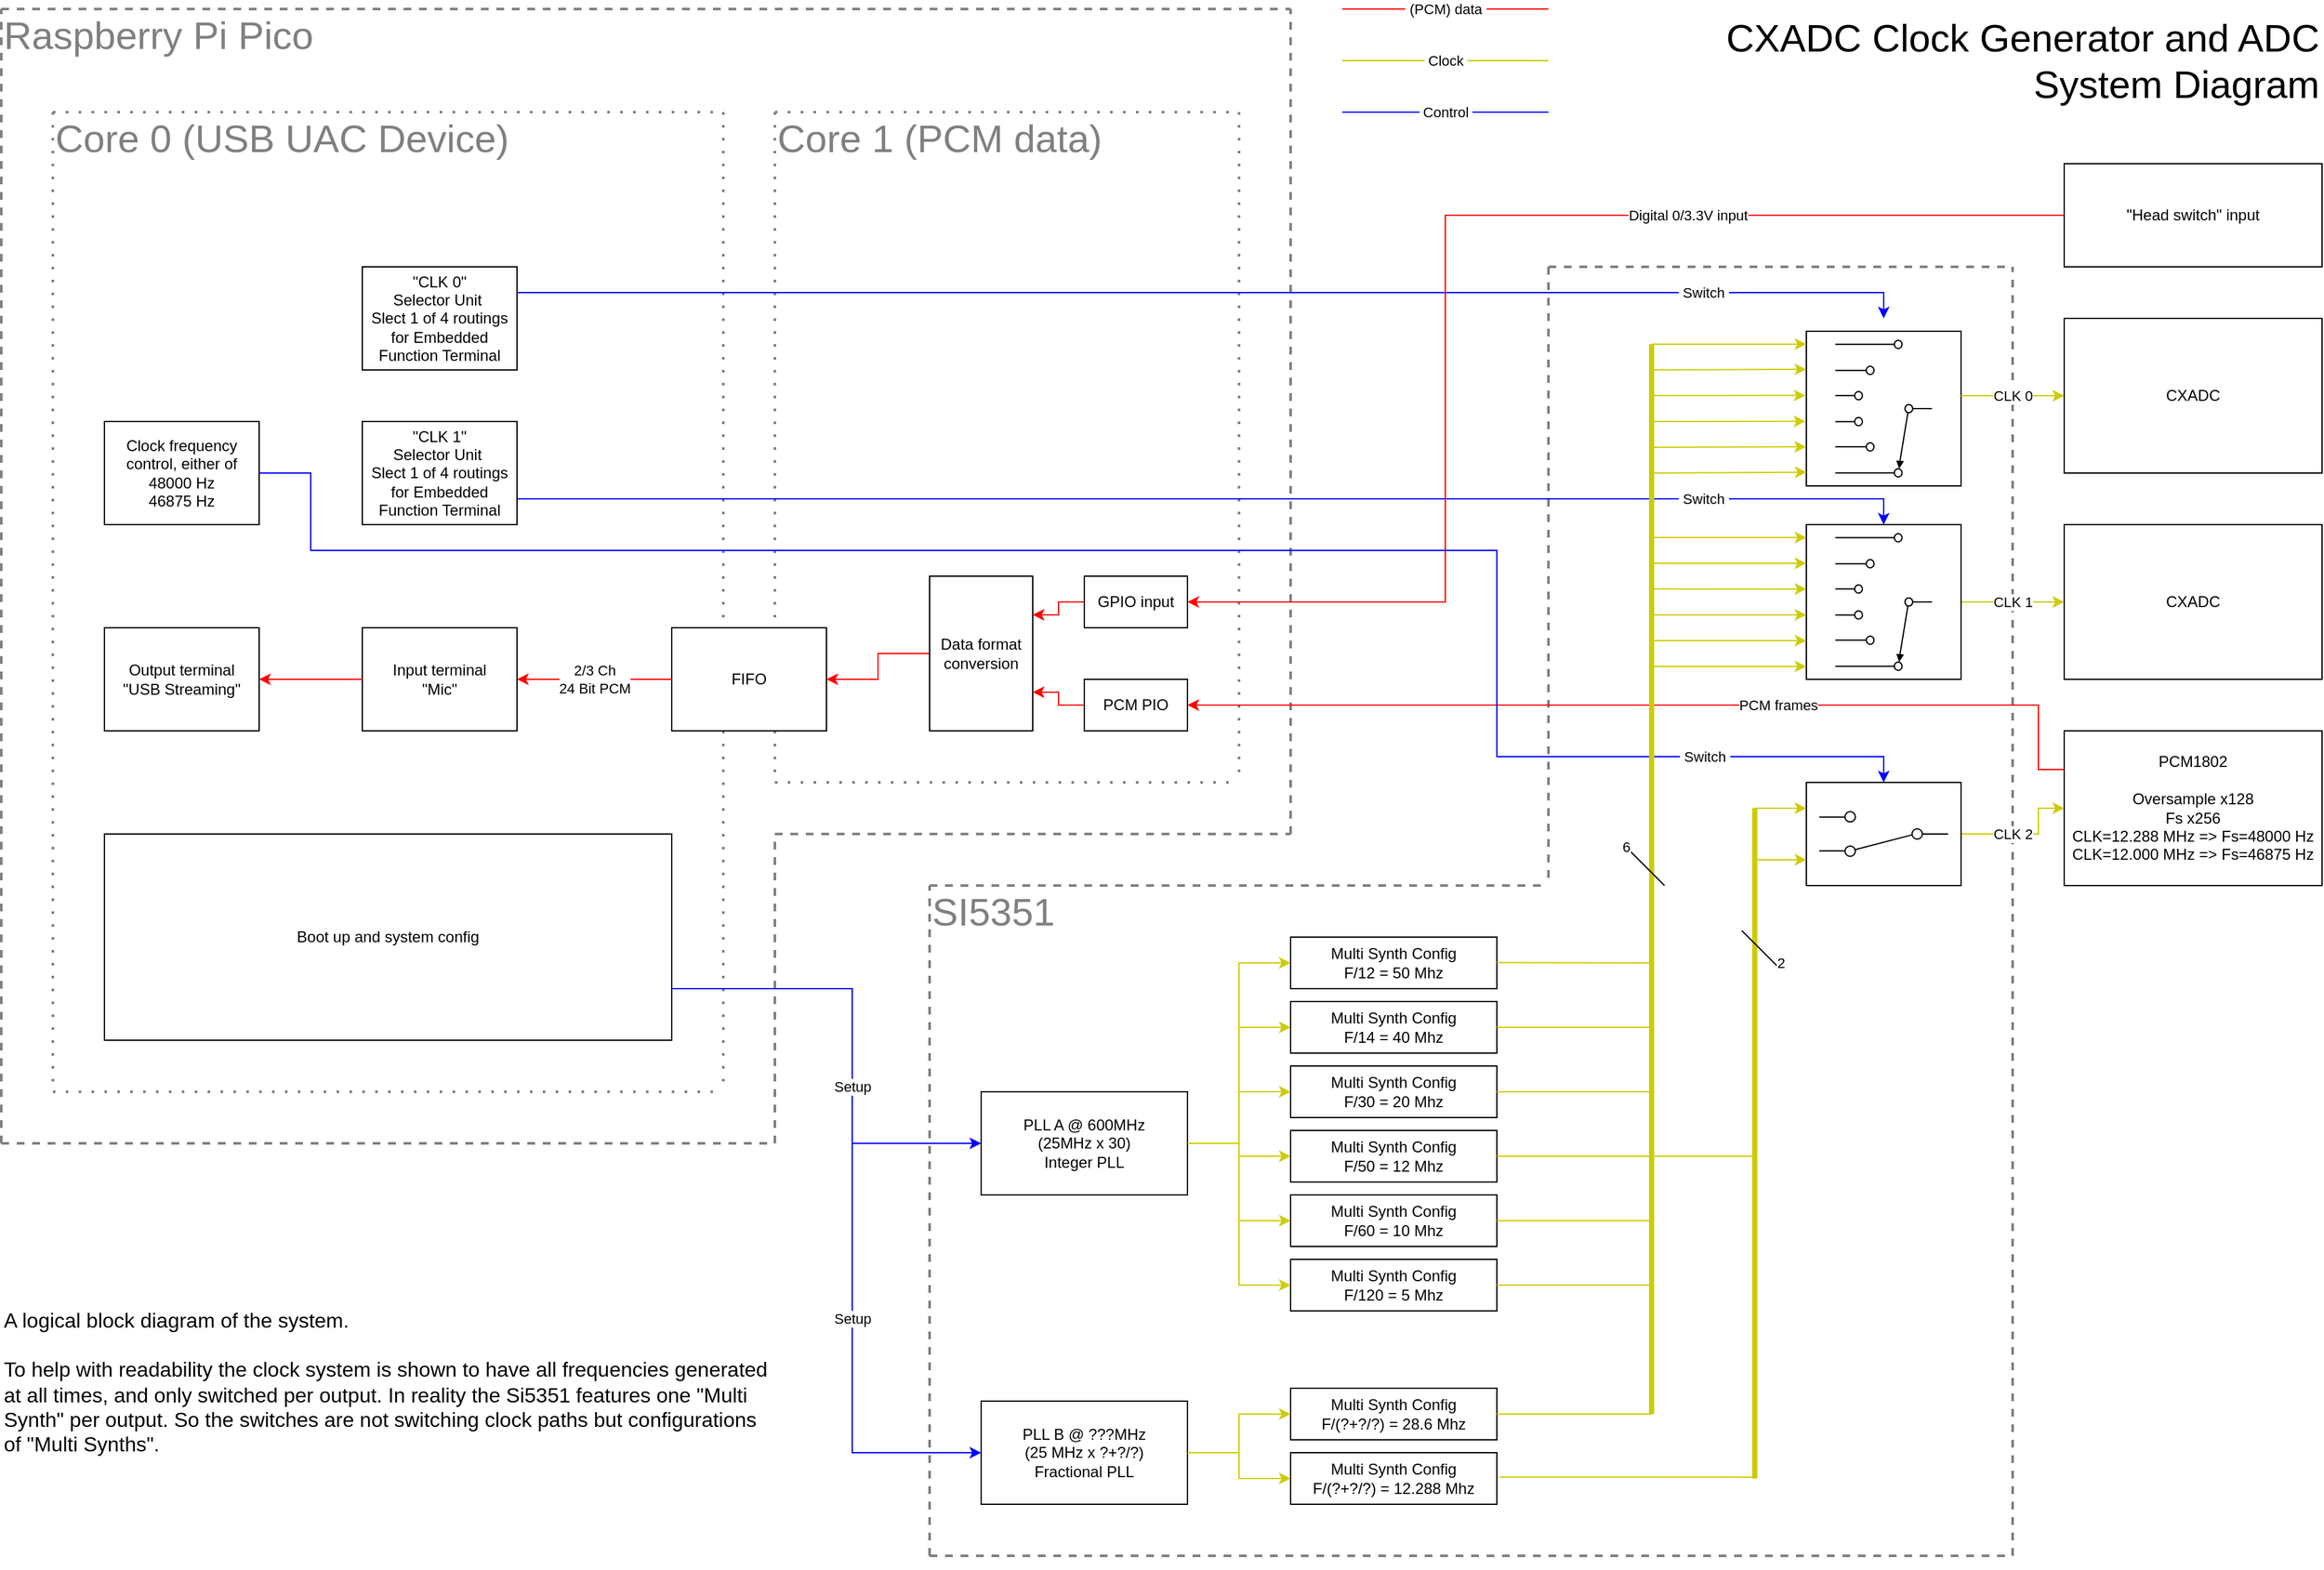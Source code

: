 <mxfile version="22.0.0" type="device">
  <diagram name="Page-1" id="PsPAOL-fq-wVlR3cDogz">
    <mxGraphModel dx="1062" dy="624" grid="1" gridSize="10" guides="1" tooltips="1" connect="1" arrows="1" fold="1" page="1" pageScale="1" pageWidth="3300" pageHeight="2339" math="0" shadow="0">
      <root>
        <mxCell id="0" />
        <mxCell id="CuMPGXZ8cw1NtoiA5CcD-7" value="main components" style="" parent="0" />
        <mxCell id="CuMPGXZ8cw1NtoiA5CcD-53" value="" style="endArrow=none;dashed=1;html=1;strokeWidth=2;rounded=0;strokeColor=#808080;" parent="CuMPGXZ8cw1NtoiA5CcD-7" edge="1">
          <mxGeometry width="50" height="50" relative="1" as="geometry">
            <mxPoint x="1200" y="1120" as="sourcePoint" />
            <mxPoint x="1680" y="1120" as="targetPoint" />
          </mxGeometry>
        </mxCell>
        <mxCell id="CuMPGXZ8cw1NtoiA5CcD-54" value="" style="endArrow=none;dashed=1;html=1;strokeWidth=2;rounded=0;strokeColor=#808080;" parent="CuMPGXZ8cw1NtoiA5CcD-7" edge="1">
          <mxGeometry width="50" height="50" relative="1" as="geometry">
            <mxPoint x="1680" y="640" as="sourcePoint" />
            <mxPoint x="1680" y="1120" as="targetPoint" />
          </mxGeometry>
        </mxCell>
        <mxCell id="CuMPGXZ8cw1NtoiA5CcD-55" value="" style="endArrow=none;dashed=1;html=1;strokeWidth=2;rounded=0;strokeColor=#808080;" parent="CuMPGXZ8cw1NtoiA5CcD-7" edge="1">
          <mxGeometry width="50" height="50" relative="1" as="geometry">
            <mxPoint x="1680" y="640" as="sourcePoint" />
            <mxPoint x="2040" y="640" as="targetPoint" />
          </mxGeometry>
        </mxCell>
        <mxCell id="CuMPGXZ8cw1NtoiA5CcD-56" value="" style="endArrow=none;dashed=1;html=1;strokeWidth=2;rounded=0;strokeColor=#808080;" parent="CuMPGXZ8cw1NtoiA5CcD-7" edge="1">
          <mxGeometry width="50" height="50" relative="1" as="geometry">
            <mxPoint x="2040" y="1640" as="sourcePoint" />
            <mxPoint x="2040" y="640" as="targetPoint" />
          </mxGeometry>
        </mxCell>
        <mxCell id="CuMPGXZ8cw1NtoiA5CcD-57" value="" style="endArrow=none;dashed=1;html=1;strokeWidth=2;rounded=0;strokeColor=#808080;" parent="CuMPGXZ8cw1NtoiA5CcD-7" edge="1">
          <mxGeometry width="50" height="50" relative="1" as="geometry">
            <mxPoint x="1200" y="1640" as="sourcePoint" />
            <mxPoint x="2040" y="1640" as="targetPoint" />
          </mxGeometry>
        </mxCell>
        <mxCell id="CuMPGXZ8cw1NtoiA5CcD-58" value="" style="endArrow=none;dashed=1;html=1;strokeWidth=2;rounded=0;strokeColor=#808080;" parent="CuMPGXZ8cw1NtoiA5CcD-7" edge="1">
          <mxGeometry width="50" height="50" relative="1" as="geometry">
            <mxPoint x="1200" y="1640" as="sourcePoint" />
            <mxPoint x="1200" y="1120" as="targetPoint" />
          </mxGeometry>
        </mxCell>
        <mxCell id="CuMPGXZ8cw1NtoiA5CcD-60" value="SI5351" style="text;html=1;strokeColor=none;fillColor=none;align=left;verticalAlign=middle;whiteSpace=wrap;rounded=0;fontSize=30;fontColor=#808080;" parent="CuMPGXZ8cw1NtoiA5CcD-7" vertex="1">
          <mxGeometry x="1200" y="1120" width="160" height="40" as="geometry" />
        </mxCell>
        <mxCell id="CuMPGXZ8cw1NtoiA5CcD-72" value="" style="endArrow=none;dashed=1;html=1;strokeWidth=2;rounded=0;strokeColor=#808080;dashPattern=1 4;" parent="CuMPGXZ8cw1NtoiA5CcD-7" edge="1">
          <mxGeometry width="50" height="50" relative="1" as="geometry">
            <mxPoint x="1440" y="520" as="sourcePoint" />
            <mxPoint x="1440" y="1040" as="targetPoint" />
          </mxGeometry>
        </mxCell>
        <mxCell id="CuMPGXZ8cw1NtoiA5CcD-73" value="" style="endArrow=none;dashed=1;html=1;strokeWidth=2;rounded=0;strokeColor=#808080;dashPattern=1 4;" parent="CuMPGXZ8cw1NtoiA5CcD-7" edge="1">
          <mxGeometry width="50" height="50" relative="1" as="geometry">
            <mxPoint x="1080" y="1040" as="sourcePoint" />
            <mxPoint x="1440" y="1040" as="targetPoint" />
          </mxGeometry>
        </mxCell>
        <mxCell id="CuMPGXZ8cw1NtoiA5CcD-74" value="" style="endArrow=none;dashed=1;html=1;strokeWidth=2;rounded=0;strokeColor=#808080;dashPattern=1 4;" parent="CuMPGXZ8cw1NtoiA5CcD-7" edge="1">
          <mxGeometry width="50" height="50" relative="1" as="geometry">
            <mxPoint x="1080" y="520" as="sourcePoint" />
            <mxPoint x="1080" y="1040" as="targetPoint" />
          </mxGeometry>
        </mxCell>
        <mxCell id="CuMPGXZ8cw1NtoiA5CcD-75" value="" style="endArrow=none;dashed=1;html=1;strokeWidth=2;rounded=0;strokeColor=#808080;dashPattern=1 4;" parent="CuMPGXZ8cw1NtoiA5CcD-7" edge="1">
          <mxGeometry width="50" height="50" relative="1" as="geometry">
            <mxPoint x="1080" y="520" as="sourcePoint" />
            <mxPoint x="1440" y="520" as="targetPoint" />
          </mxGeometry>
        </mxCell>
        <mxCell id="CuMPGXZ8cw1NtoiA5CcD-76" value="Core 1 (PCM data)" style="text;html=1;strokeColor=none;fillColor=none;align=left;verticalAlign=middle;whiteSpace=wrap;rounded=0;fontSize=30;fontColor=#808080;" parent="CuMPGXZ8cw1NtoiA5CcD-7" vertex="1">
          <mxGeometry x="1080" y="520" width="320" height="40" as="geometry" />
        </mxCell>
        <mxCell id="CuMPGXZ8cw1NtoiA5CcD-77" value="" style="endArrow=none;dashed=1;html=1;strokeWidth=2;rounded=0;strokeColor=#808080;dashPattern=1 4;" parent="CuMPGXZ8cw1NtoiA5CcD-7" edge="1">
          <mxGeometry width="50" height="50" relative="1" as="geometry">
            <mxPoint x="1040" y="520" as="sourcePoint" />
            <mxPoint x="1040" y="1280" as="targetPoint" />
          </mxGeometry>
        </mxCell>
        <mxCell id="CuMPGXZ8cw1NtoiA5CcD-78" value="" style="endArrow=none;dashed=1;html=1;strokeWidth=2;rounded=0;strokeColor=#808080;dashPattern=1 4;" parent="CuMPGXZ8cw1NtoiA5CcD-7" edge="1">
          <mxGeometry width="50" height="50" relative="1" as="geometry">
            <mxPoint x="520" y="520" as="sourcePoint" />
            <mxPoint x="520" y="1280" as="targetPoint" />
          </mxGeometry>
        </mxCell>
        <mxCell id="CuMPGXZ8cw1NtoiA5CcD-79" value="" style="endArrow=none;dashed=1;html=1;strokeWidth=2;rounded=0;strokeColor=#808080;dashPattern=1 4;" parent="CuMPGXZ8cw1NtoiA5CcD-7" edge="1">
          <mxGeometry width="50" height="50" relative="1" as="geometry">
            <mxPoint x="520" y="1280" as="sourcePoint" />
            <mxPoint x="1040" y="1280" as="targetPoint" />
          </mxGeometry>
        </mxCell>
        <mxCell id="CuMPGXZ8cw1NtoiA5CcD-80" value="" style="endArrow=none;dashed=1;html=1;strokeWidth=2;rounded=0;strokeColor=#808080;dashPattern=1 4;" parent="CuMPGXZ8cw1NtoiA5CcD-7" edge="1">
          <mxGeometry width="50" height="50" relative="1" as="geometry">
            <mxPoint x="520" y="520" as="sourcePoint" />
            <mxPoint x="1040" y="520" as="targetPoint" />
          </mxGeometry>
        </mxCell>
        <mxCell id="CuMPGXZ8cw1NtoiA5CcD-81" value="Core 0 (USB UAC Device)" style="text;html=1;strokeColor=none;fillColor=none;align=left;verticalAlign=middle;whiteSpace=wrap;rounded=0;fontSize=30;fontColor=#808080;" parent="CuMPGXZ8cw1NtoiA5CcD-7" vertex="1">
          <mxGeometry x="520" y="520" width="440" height="40" as="geometry" />
        </mxCell>
        <mxCell id="CuMPGXZ8cw1NtoiA5CcD-82" value="" style="endArrow=none;dashed=1;html=1;strokeWidth=2;rounded=0;strokeColor=#808080;" parent="CuMPGXZ8cw1NtoiA5CcD-7" edge="1">
          <mxGeometry width="50" height="50" relative="1" as="geometry">
            <mxPoint x="1080" y="1080" as="sourcePoint" />
            <mxPoint x="1480" y="1080" as="targetPoint" />
          </mxGeometry>
        </mxCell>
        <mxCell id="CuMPGXZ8cw1NtoiA5CcD-83" value="" style="endArrow=none;dashed=1;html=1;strokeWidth=2;rounded=0;strokeColor=#808080;" parent="CuMPGXZ8cw1NtoiA5CcD-7" edge="1">
          <mxGeometry width="50" height="50" relative="1" as="geometry">
            <mxPoint x="480" y="1320" as="sourcePoint" />
            <mxPoint x="480" y="440" as="targetPoint" />
          </mxGeometry>
        </mxCell>
        <mxCell id="CuMPGXZ8cw1NtoiA5CcD-84" value="" style="endArrow=none;dashed=1;html=1;strokeWidth=2;rounded=0;strokeColor=#808080;" parent="CuMPGXZ8cw1NtoiA5CcD-7" edge="1">
          <mxGeometry width="50" height="50" relative="1" as="geometry">
            <mxPoint x="480" y="440" as="sourcePoint" />
            <mxPoint x="1480" y="440" as="targetPoint" />
          </mxGeometry>
        </mxCell>
        <mxCell id="CuMPGXZ8cw1NtoiA5CcD-85" value="" style="endArrow=none;dashed=1;html=1;strokeWidth=2;rounded=0;strokeColor=#808080;" parent="CuMPGXZ8cw1NtoiA5CcD-7" edge="1">
          <mxGeometry width="50" height="50" relative="1" as="geometry">
            <mxPoint x="1480" y="1080" as="sourcePoint" />
            <mxPoint x="1480" y="440" as="targetPoint" />
          </mxGeometry>
        </mxCell>
        <mxCell id="CuMPGXZ8cw1NtoiA5CcD-86" value="Raspberry Pi Pico" style="text;html=1;strokeColor=none;fillColor=none;align=left;verticalAlign=middle;whiteSpace=wrap;rounded=0;fontSize=30;fontColor=#808080;" parent="CuMPGXZ8cw1NtoiA5CcD-7" vertex="1">
          <mxGeometry x="480" y="440" width="440" height="40" as="geometry" />
        </mxCell>
        <mxCell id="CuMPGXZ8cw1NtoiA5CcD-96" value="" style="endArrow=none;dashed=1;html=1;strokeWidth=2;rounded=0;strokeColor=#808080;" parent="CuMPGXZ8cw1NtoiA5CcD-7" edge="1">
          <mxGeometry width="50" height="50" relative="1" as="geometry">
            <mxPoint x="480" y="1320" as="sourcePoint" />
            <mxPoint x="1080" y="1320" as="targetPoint" />
          </mxGeometry>
        </mxCell>
        <mxCell id="CuMPGXZ8cw1NtoiA5CcD-97" value="" style="endArrow=none;dashed=1;html=1;strokeWidth=2;rounded=0;strokeColor=#808080;" parent="CuMPGXZ8cw1NtoiA5CcD-7" edge="1">
          <mxGeometry width="50" height="50" relative="1" as="geometry">
            <mxPoint x="1080" y="1320" as="sourcePoint" />
            <mxPoint x="1080" y="1080" as="targetPoint" />
          </mxGeometry>
        </mxCell>
        <mxCell id="1" value="sub components" style="locked=1;" parent="0" />
        <mxCell id="BSrASny-qyKgg-X1zd6--8" value="" style="rounded=0;whiteSpace=wrap;html=1;points=[[0,0,0,0,0],[0,1,0,0,0],[0.25,0,0,0,0],[0.25,1,0,0,0],[0.5,0,0,0,0],[0.5,1,0,0,0],[0.75,0,0,0,0],[0.75,1,0,0,0],[1,0,0,0,0],[1,0.25,0,0,0],[1,0.5,0,0,0],[1,0.75,0,0,0],[1,1,0,0,0]];" vertex="1" parent="1">
          <mxGeometry x="1880" y="690" width="120" height="120" as="geometry" />
        </mxCell>
        <mxCell id="CuMPGXZ8cw1NtoiA5CcD-1" value="PCM1802&lt;br&gt;&lt;br&gt;Oversample x128&lt;br&gt;Fs x256&lt;br&gt;CLK=12.288 MHz =&amp;gt; Fs=48000 Hz&lt;br&gt;CLK=12.000 MHz =&amp;gt; Fs=46875 Hz&lt;span style=&quot;font-family:monospace&quot;&gt;&lt;/span&gt;" style="rounded=0;whiteSpace=wrap;html=1;" parent="1" vertex="1">
          <mxGeometry x="2080" y="1000" width="200" height="120" as="geometry" />
        </mxCell>
        <mxCell id="CuMPGXZ8cw1NtoiA5CcD-3" value="CXADC" style="rounded=0;whiteSpace=wrap;html=1;" parent="1" vertex="1">
          <mxGeometry x="2080" y="840" width="200" height="120" as="geometry" />
        </mxCell>
        <mxCell id="CuMPGXZ8cw1NtoiA5CcD-4" value="CXADC" style="rounded=0;whiteSpace=wrap;html=1;" parent="1" vertex="1">
          <mxGeometry x="2080" y="680" width="200" height="120" as="geometry" />
        </mxCell>
        <mxCell id="CuMPGXZ8cw1NtoiA5CcD-5" value="PLL A @ 600MHz&lt;br&gt;(25MHz x 30)&lt;br&gt;Integer PLL" style="rounded=0;whiteSpace=wrap;html=1;" parent="1" vertex="1">
          <mxGeometry x="1240" y="1280" width="160" height="80" as="geometry" />
        </mxCell>
        <mxCell id="CuMPGXZ8cw1NtoiA5CcD-6" value="PLL B @ ???MHz&lt;br&gt;(25 MHz x ?+?/?)&lt;br&gt;Fractional PLL" style="rounded=0;whiteSpace=wrap;html=1;" parent="1" vertex="1">
          <mxGeometry x="1240" y="1520" width="160" height="80" as="geometry" />
        </mxCell>
        <mxCell id="CuMPGXZ8cw1NtoiA5CcD-8" value="Multi Synth Config&lt;br&gt;F/12 = 50 Mhz" style="rounded=0;whiteSpace=wrap;html=1;" parent="1" vertex="1">
          <mxGeometry x="1480" y="1160" width="160" height="40" as="geometry" />
        </mxCell>
        <mxCell id="CuMPGXZ8cw1NtoiA5CcD-9" value="Multi Synth Config&lt;br&gt;F/14 = 40 Mhz" style="rounded=0;whiteSpace=wrap;html=1;" parent="1" vertex="1">
          <mxGeometry x="1480" y="1210" width="160" height="40" as="geometry" />
        </mxCell>
        <mxCell id="CuMPGXZ8cw1NtoiA5CcD-10" value="Multi Synth Config&lt;br&gt;F/30 = 20 Mhz" style="rounded=0;whiteSpace=wrap;html=1;" parent="1" vertex="1">
          <mxGeometry x="1480" y="1260" width="160" height="40" as="geometry" />
        </mxCell>
        <mxCell id="CuMPGXZ8cw1NtoiA5CcD-11" value="Multi Synth Config&lt;br&gt;F/(?+?/?) = 28.6 Mhz" style="rounded=0;whiteSpace=wrap;html=1;" parent="1" vertex="1">
          <mxGeometry x="1480" y="1510" width="160" height="40" as="geometry" />
        </mxCell>
        <mxCell id="CuMPGXZ8cw1NtoiA5CcD-12" value="Multi Synth Config&lt;br&gt;F/(?+?/?) = 12.288 Mhz" style="rounded=0;whiteSpace=wrap;html=1;" parent="1" vertex="1">
          <mxGeometry x="1480" y="1560" width="160" height="40" as="geometry" />
        </mxCell>
        <mxCell id="CuMPGXZ8cw1NtoiA5CcD-13" value="Multi Synth Config&lt;br&gt;F/50 = 12 Mhz" style="rounded=0;whiteSpace=wrap;html=1;" parent="1" vertex="1">
          <mxGeometry x="1480" y="1310" width="160" height="40" as="geometry" />
        </mxCell>
        <mxCell id="CuMPGXZ8cw1NtoiA5CcD-14" value="" style="endArrow=classic;html=1;rounded=0;entryX=0;entryY=0.5;entryDx=0;entryDy=0;strokeColor=#CCCC00;exitX=1;exitY=0.5;exitDx=0;exitDy=0;" parent="1" source="CuMPGXZ8cw1NtoiA5CcD-6" target="CuMPGXZ8cw1NtoiA5CcD-12" edge="1">
          <mxGeometry width="50" height="50" relative="1" as="geometry">
            <mxPoint x="1430" y="1710" as="sourcePoint" />
            <mxPoint x="1470" y="1710" as="targetPoint" />
            <Array as="points">
              <mxPoint x="1440" y="1560" />
              <mxPoint x="1440" y="1580" />
            </Array>
          </mxGeometry>
        </mxCell>
        <mxCell id="CuMPGXZ8cw1NtoiA5CcD-15" value="" style="endArrow=classic;html=1;rounded=0;strokeColor=#CCCC00;exitX=1;exitY=0.5;exitDx=0;exitDy=0;entryX=0;entryY=0.5;entryDx=0;entryDy=0;" parent="1" source="CuMPGXZ8cw1NtoiA5CcD-6" target="CuMPGXZ8cw1NtoiA5CcD-11" edge="1">
          <mxGeometry width="50" height="50" relative="1" as="geometry">
            <mxPoint x="1440" y="1690" as="sourcePoint" />
            <mxPoint x="1460" y="1700" as="targetPoint" />
            <Array as="points">
              <mxPoint x="1440" y="1560" />
              <mxPoint x="1440" y="1530" />
            </Array>
          </mxGeometry>
        </mxCell>
        <mxCell id="CuMPGXZ8cw1NtoiA5CcD-16" value="" style="endArrow=classic;html=1;rounded=0;exitX=1;exitY=0.5;exitDx=0;exitDy=0;entryX=0;entryY=0.5;entryDx=0;entryDy=0;strokeColor=#CCCC00;" parent="1" source="CuMPGXZ8cw1NtoiA5CcD-5" target="CuMPGXZ8cw1NtoiA5CcD-13" edge="1">
          <mxGeometry width="50" height="50" relative="1" as="geometry">
            <mxPoint x="1410" y="1528" as="sourcePoint" />
            <mxPoint x="1487" y="1508" as="targetPoint" />
            <Array as="points">
              <mxPoint x="1440" y="1320" />
              <mxPoint x="1440" y="1330" />
            </Array>
          </mxGeometry>
        </mxCell>
        <mxCell id="CuMPGXZ8cw1NtoiA5CcD-17" value="" style="endArrow=classic;html=1;rounded=0;exitX=1;exitY=0.5;exitDx=0;exitDy=0;entryX=0;entryY=0.5;entryDx=0;entryDy=0;strokeColor=#CCCC00;" parent="1" source="CuMPGXZ8cw1NtoiA5CcD-5" target="CuMPGXZ8cw1NtoiA5CcD-10" edge="1">
          <mxGeometry width="50" height="50" relative="1" as="geometry">
            <mxPoint x="1410" y="1390" as="sourcePoint" />
            <mxPoint x="1490" y="1430" as="targetPoint" />
            <Array as="points">
              <mxPoint x="1440" y="1320" />
              <mxPoint x="1440" y="1280" />
            </Array>
          </mxGeometry>
        </mxCell>
        <mxCell id="CuMPGXZ8cw1NtoiA5CcD-18" value="" style="endArrow=classic;html=1;rounded=0;exitX=1;exitY=0.5;exitDx=0;exitDy=0;entryX=0;entryY=0.5;entryDx=0;entryDy=0;strokeColor=#CCCC00;" parent="1" source="CuMPGXZ8cw1NtoiA5CcD-5" target="CuMPGXZ8cw1NtoiA5CcD-9" edge="1">
          <mxGeometry width="50" height="50" relative="1" as="geometry">
            <mxPoint x="1410" y="1370" as="sourcePoint" />
            <mxPoint x="1490" y="1350" as="targetPoint" />
            <Array as="points">
              <mxPoint x="1440" y="1320" />
              <mxPoint x="1440" y="1230" />
            </Array>
          </mxGeometry>
        </mxCell>
        <mxCell id="CuMPGXZ8cw1NtoiA5CcD-19" value="" style="endArrow=classic;html=1;rounded=0;exitX=1;exitY=0.5;exitDx=0;exitDy=0;entryX=0;entryY=0.5;entryDx=0;entryDy=0;strokeColor=#CCCC00;" parent="1" source="CuMPGXZ8cw1NtoiA5CcD-5" target="CuMPGXZ8cw1NtoiA5CcD-8" edge="1">
          <mxGeometry width="50" height="50" relative="1" as="geometry">
            <mxPoint x="1410" y="1370" as="sourcePoint" />
            <mxPoint x="1490" y="1270" as="targetPoint" />
            <Array as="points">
              <mxPoint x="1440" y="1320" />
              <mxPoint x="1440" y="1180" />
            </Array>
          </mxGeometry>
        </mxCell>
        <mxCell id="CuMPGXZ8cw1NtoiA5CcD-21" value="CLK 2" style="endArrow=classic;html=1;rounded=0;entryX=0;entryY=0.5;entryDx=0;entryDy=0;exitX=1;exitY=0.5;exitDx=0;exitDy=0;strokeColor=#CCCC00;" parent="1" source="CuMPGXZ8cw1NtoiA5CcD-22" target="CuMPGXZ8cw1NtoiA5CcD-1" edge="1">
          <mxGeometry x="-0.2" width="50" height="50" relative="1" as="geometry">
            <mxPoint x="1880" y="1390" as="sourcePoint" />
            <mxPoint x="1930" y="1340" as="targetPoint" />
            <Array as="points">
              <mxPoint x="2060" y="1080" />
              <mxPoint x="2060" y="1060" />
            </Array>
            <mxPoint as="offset" />
          </mxGeometry>
        </mxCell>
        <mxCell id="CuMPGXZ8cw1NtoiA5CcD-24" value="" style="group" parent="1" vertex="1" connectable="0">
          <mxGeometry x="1880" y="1040" width="120" height="80" as="geometry" />
        </mxCell>
        <mxCell id="CuMPGXZ8cw1NtoiA5CcD-22" value="" style="rounded=0;whiteSpace=wrap;html=1;" parent="CuMPGXZ8cw1NtoiA5CcD-24" vertex="1">
          <mxGeometry width="120" height="80" as="geometry" />
        </mxCell>
        <mxCell id="CuMPGXZ8cw1NtoiA5CcD-23" value="" style="html=1;shape=mxgraph.electrical.electro-mechanical.twoWaySwitch;aspect=fixed;elSwitchState=2;rotation=-180;" parent="CuMPGXZ8cw1NtoiA5CcD-24" vertex="1">
          <mxGeometry x="10" y="22.67" width="100" height="34.67" as="geometry" />
        </mxCell>
        <mxCell id="CuMPGXZ8cw1NtoiA5CcD-38" value="" style="endArrow=none;html=1;rounded=0;exitX=1;exitY=0.5;exitDx=0;exitDy=0;strokeColor=#CCCC00;endFill=0;" parent="1" edge="1">
          <mxGeometry width="50" height="50" relative="1" as="geometry">
            <mxPoint x="1640" y="1179.76" as="sourcePoint" />
            <mxPoint x="1760" y="1180" as="targetPoint" />
          </mxGeometry>
        </mxCell>
        <mxCell id="CuMPGXZ8cw1NtoiA5CcD-46" value="CLK 1" style="endArrow=classic;html=1;rounded=0;entryX=0;entryY=0.5;entryDx=0;entryDy=0;exitX=1;exitY=0.5;exitDx=0;exitDy=0;exitPerimeter=0;strokeColor=#CCCC00;" parent="1" target="CuMPGXZ8cw1NtoiA5CcD-3" edge="1">
          <mxGeometry width="50" height="50" relative="1" as="geometry">
            <mxPoint x="2000" y="900" as="sourcePoint" />
            <mxPoint x="2060" y="990" as="targetPoint" />
          </mxGeometry>
        </mxCell>
        <mxCell id="CuMPGXZ8cw1NtoiA5CcD-47" value="CLK 0" style="endArrow=classic;html=1;rounded=0;entryX=0;entryY=0.5;entryDx=0;entryDy=0;exitX=1;exitY=0.5;exitDx=0;exitDy=0;exitPerimeter=0;strokeColor=#CCCC00;" parent="1" target="CuMPGXZ8cw1NtoiA5CcD-4" edge="1">
          <mxGeometry width="50" height="50" relative="1" as="geometry">
            <mxPoint x="2000" y="740" as="sourcePoint" />
            <mxPoint x="2050" y="820" as="targetPoint" />
          </mxGeometry>
        </mxCell>
        <mxCell id="CuMPGXZ8cw1NtoiA5CcD-48" value="&quot;CLK 0&quot;&lt;br&gt;Selector Unit&amp;nbsp;&lt;br&gt;Slect 1 of 4 routings for Embedded Function Terminal" style="rounded=0;whiteSpace=wrap;html=1;" parent="1" vertex="1">
          <mxGeometry x="760" y="640" width="120" height="80" as="geometry" />
        </mxCell>
        <mxCell id="CuMPGXZ8cw1NtoiA5CcD-50" value="&amp;nbsp;Switch&amp;nbsp;" style="endArrow=classic;html=1;rounded=0;exitX=1;exitY=0.75;exitDx=0;exitDy=0;entryX=0.5;entryY=0;entryDx=0;entryDy=0;entryPerimeter=0;strokeColor=#0000FF;" parent="1" source="CuMPGXZ8cw1NtoiA5CcD-49" edge="1">
          <mxGeometry x="0.704" width="50" height="50" relative="1" as="geometry">
            <mxPoint x="1570" y="970" as="sourcePoint" />
            <mxPoint x="1940" y="840" as="targetPoint" />
            <Array as="points">
              <mxPoint x="1940" y="820" />
            </Array>
            <mxPoint as="offset" />
          </mxGeometry>
        </mxCell>
        <mxCell id="CuMPGXZ8cw1NtoiA5CcD-51" value="&amp;nbsp;Switch&amp;nbsp;" style="endArrow=classic;html=1;rounded=0;exitX=1;exitY=0.25;exitDx=0;exitDy=0;entryX=0.5;entryY=0;entryDx=0;entryDy=0;entryPerimeter=0;strokeColor=#0000FF;" parent="1" source="CuMPGXZ8cw1NtoiA5CcD-48" edge="1">
          <mxGeometry x="0.704" width="50" height="50" relative="1" as="geometry">
            <mxPoint x="1470" y="650" as="sourcePoint" />
            <mxPoint x="1940" y="680" as="targetPoint" />
            <Array as="points">
              <mxPoint x="1640" y="660" />
              <mxPoint x="1940" y="660" />
            </Array>
            <mxPoint as="offset" />
          </mxGeometry>
        </mxCell>
        <mxCell id="CuMPGXZ8cw1NtoiA5CcD-63" value="Input terminal&lt;br&gt;&quot;Mic&quot;" style="rounded=0;whiteSpace=wrap;html=1;" parent="1" vertex="1">
          <mxGeometry x="760" y="920" width="120" height="80" as="geometry" />
        </mxCell>
        <mxCell id="CuMPGXZ8cw1NtoiA5CcD-64" value="PCM frames" style="endArrow=classic;html=1;rounded=0;exitX=0;exitY=0.25;exitDx=0;exitDy=0;strokeColor=#FF0000;entryX=1;entryY=0.5;entryDx=0;entryDy=0;" parent="1" source="CuMPGXZ8cw1NtoiA5CcD-1" target="CuMPGXZ8cw1NtoiA5CcD-68" edge="1">
          <mxGeometry x="-0.253" width="50" height="50" relative="1" as="geometry">
            <mxPoint x="1800" y="1010" as="sourcePoint" />
            <mxPoint x="1370" y="1000" as="targetPoint" />
            <Array as="points">
              <mxPoint x="2060" y="1030" />
              <mxPoint x="2060" y="980" />
            </Array>
            <mxPoint as="offset" />
          </mxGeometry>
        </mxCell>
        <mxCell id="CuMPGXZ8cw1NtoiA5CcD-66" value="Output terminal&lt;br&gt;&quot;USB Streaming&quot;" style="rounded=0;whiteSpace=wrap;html=1;" parent="1" vertex="1">
          <mxGeometry x="560" y="920" width="120" height="80" as="geometry" />
        </mxCell>
        <mxCell id="CuMPGXZ8cw1NtoiA5CcD-67" value="" style="endArrow=classic;html=1;rounded=0;exitX=0;exitY=0.5;exitDx=0;exitDy=0;entryX=1;entryY=0.5;entryDx=0;entryDy=0;strokeColor=#FF0000;" parent="1" source="CuMPGXZ8cw1NtoiA5CcD-63" target="CuMPGXZ8cw1NtoiA5CcD-66" edge="1">
          <mxGeometry width="50" height="50" relative="1" as="geometry">
            <mxPoint x="1200" y="910" as="sourcePoint" />
            <mxPoint x="1250" y="860" as="targetPoint" />
          </mxGeometry>
        </mxCell>
        <mxCell id="CuMPGXZ8cw1NtoiA5CcD-68" value="PCM PIO" style="rounded=0;whiteSpace=wrap;html=1;" parent="1" vertex="1">
          <mxGeometry x="1320" y="960" width="80" height="40" as="geometry" />
        </mxCell>
        <mxCell id="CuMPGXZ8cw1NtoiA5CcD-69" value="FIFO" style="rounded=0;whiteSpace=wrap;html=1;" parent="1" vertex="1">
          <mxGeometry x="1000" y="920" width="120" height="80" as="geometry" />
        </mxCell>
        <mxCell id="CuMPGXZ8cw1NtoiA5CcD-70" value="" style="endArrow=classic;html=1;rounded=0;strokeColor=#FF0000;entryX=1;entryY=0.5;entryDx=0;entryDy=0;exitX=0;exitY=0.5;exitDx=0;exitDy=0;" parent="1" source="CuMPGXZ8cw1NtoiA5CcD-90" target="CuMPGXZ8cw1NtoiA5CcD-69" edge="1">
          <mxGeometry width="50" height="50" relative="1" as="geometry">
            <mxPoint x="1190" y="1000" as="sourcePoint" />
            <mxPoint x="1140" y="1020" as="targetPoint" />
            <Array as="points">
              <mxPoint x="1160" y="940" />
              <mxPoint x="1160" y="960" />
            </Array>
          </mxGeometry>
        </mxCell>
        <mxCell id="CuMPGXZ8cw1NtoiA5CcD-71" value="2/3 Ch&lt;br style=&quot;border-color: var(--border-color);&quot;&gt;24 Bit PCM" style="endArrow=classic;html=1;rounded=0;exitX=0;exitY=0.5;exitDx=0;exitDy=0;strokeColor=#FF0000;entryX=1;entryY=0.5;entryDx=0;entryDy=0;" parent="1" source="CuMPGXZ8cw1NtoiA5CcD-69" target="CuMPGXZ8cw1NtoiA5CcD-63" edge="1">
          <mxGeometry width="50" height="50" relative="1" as="geometry">
            <mxPoint x="1250" y="970" as="sourcePoint" />
            <mxPoint x="1130" y="970" as="targetPoint" />
          </mxGeometry>
        </mxCell>
        <mxCell id="CuMPGXZ8cw1NtoiA5CcD-87" value="GPIO input" style="rounded=0;whiteSpace=wrap;html=1;" parent="1" vertex="1">
          <mxGeometry x="1320" y="880" width="80" height="40" as="geometry" />
        </mxCell>
        <mxCell id="CuMPGXZ8cw1NtoiA5CcD-88" value="&quot;Head switch&quot; input" style="rounded=0;whiteSpace=wrap;html=1;" parent="1" vertex="1">
          <mxGeometry x="2080" y="560" width="200" height="80" as="geometry" />
        </mxCell>
        <mxCell id="CuMPGXZ8cw1NtoiA5CcD-89" value="Digital 0/3.3V input" style="endArrow=classic;html=1;rounded=0;exitX=0;exitY=0.5;exitDx=0;exitDy=0;strokeColor=#FF0000;entryX=1;entryY=0.5;entryDx=0;entryDy=0;" parent="1" source="CuMPGXZ8cw1NtoiA5CcD-88" target="CuMPGXZ8cw1NtoiA5CcD-87" edge="1">
          <mxGeometry x="-0.404" width="50" height="50" relative="1" as="geometry">
            <mxPoint x="2240" y="490" as="sourcePoint" />
            <mxPoint x="1560" y="420" as="targetPoint" />
            <Array as="points">
              <mxPoint x="1600" y="600" />
              <mxPoint x="1600" y="900" />
            </Array>
            <mxPoint as="offset" />
          </mxGeometry>
        </mxCell>
        <mxCell id="CuMPGXZ8cw1NtoiA5CcD-90" value="Data format&lt;br&gt;conversion" style="rounded=0;whiteSpace=wrap;html=1;" parent="1" vertex="1">
          <mxGeometry x="1200" y="880" width="80" height="120" as="geometry" />
        </mxCell>
        <mxCell id="CuMPGXZ8cw1NtoiA5CcD-91" value="" style="endArrow=classic;html=1;rounded=0;strokeColor=#FF0000;entryX=1;entryY=0.25;entryDx=0;entryDy=0;exitX=0;exitY=0.5;exitDx=0;exitDy=0;" parent="1" source="CuMPGXZ8cw1NtoiA5CcD-87" target="CuMPGXZ8cw1NtoiA5CcD-90" edge="1">
          <mxGeometry width="50" height="50" relative="1" as="geometry">
            <mxPoint x="1350" y="740" as="sourcePoint" />
            <mxPoint x="1270" y="780" as="targetPoint" />
            <Array as="points">
              <mxPoint x="1300" y="900" />
              <mxPoint x="1300" y="910" />
            </Array>
          </mxGeometry>
        </mxCell>
        <mxCell id="CuMPGXZ8cw1NtoiA5CcD-92" value="" style="endArrow=classic;html=1;rounded=0;strokeColor=#FF0000;entryX=1;entryY=0.75;entryDx=0;entryDy=0;exitX=0;exitY=0.5;exitDx=0;exitDy=0;" parent="1" source="CuMPGXZ8cw1NtoiA5CcD-68" target="CuMPGXZ8cw1NtoiA5CcD-90" edge="1">
          <mxGeometry width="50" height="50" relative="1" as="geometry">
            <mxPoint x="1320" y="900" as="sourcePoint" />
            <mxPoint x="1280" y="920" as="targetPoint" />
            <Array as="points">
              <mxPoint x="1300" y="980" />
              <mxPoint x="1300" y="970" />
            </Array>
          </mxGeometry>
        </mxCell>
        <mxCell id="CuMPGXZ8cw1NtoiA5CcD-93" value="Clock frequency control, either of&lt;br&gt;48000 Hz&lt;br&gt;46875 Hz" style="rounded=0;whiteSpace=wrap;html=1;" parent="1" vertex="1">
          <mxGeometry x="560" y="760" width="120" height="80" as="geometry" />
        </mxCell>
        <mxCell id="CuMPGXZ8cw1NtoiA5CcD-94" value="&amp;nbsp;Switch&amp;nbsp;" style="endArrow=classic;html=1;rounded=0;entryX=0.5;entryY=0;entryDx=0;entryDy=0;strokeColor=#0000FF;exitX=1;exitY=0.5;exitDx=0;exitDy=0;" parent="1" source="CuMPGXZ8cw1NtoiA5CcD-93" target="CuMPGXZ8cw1NtoiA5CcD-22" edge="1">
          <mxGeometry x="0.787" width="50" height="50" relative="1" as="geometry">
            <mxPoint x="940" y="1140" as="sourcePoint" />
            <mxPoint x="1980" y="970" as="targetPoint" />
            <Array as="points">
              <mxPoint x="720" y="800" />
              <mxPoint x="720" y="860" />
              <mxPoint x="1640" y="860" />
              <mxPoint x="1640" y="1020" />
              <mxPoint x="1940" y="1020" />
            </Array>
            <mxPoint as="offset" />
          </mxGeometry>
        </mxCell>
        <mxCell id="CuMPGXZ8cw1NtoiA5CcD-49" value="&quot;CLK 1&quot;&lt;br style=&quot;border-color: var(--border-color);&quot;&gt;Selector Unit&amp;nbsp;&lt;br style=&quot;border-color: var(--border-color);&quot;&gt;Slect 1 of 4 routings for Embedded Function Terminal" style="rounded=0;whiteSpace=wrap;html=1;" parent="1" vertex="1">
          <mxGeometry x="760" y="760" width="120" height="80" as="geometry" />
        </mxCell>
        <mxCell id="CuMPGXZ8cw1NtoiA5CcD-98" value="Boot up and system config" style="rounded=0;whiteSpace=wrap;html=1;" parent="1" vertex="1">
          <mxGeometry x="560" y="1080" width="440" height="160" as="geometry" />
        </mxCell>
        <mxCell id="CuMPGXZ8cw1NtoiA5CcD-99" value="&amp;nbsp;Setup&amp;nbsp;" style="endArrow=classic;html=1;rounded=0;exitX=1;exitY=0.75;exitDx=0;exitDy=0;strokeColor=#0000FF;entryX=0;entryY=0.5;entryDx=0;entryDy=0;" parent="1" source="CuMPGXZ8cw1NtoiA5CcD-98" target="CuMPGXZ8cw1NtoiA5CcD-5" edge="1">
          <mxGeometry x="0.2" width="50" height="50" relative="1" as="geometry">
            <mxPoint x="1040" y="1390" as="sourcePoint" />
            <mxPoint x="1200" y="1200" as="targetPoint" />
            <Array as="points">
              <mxPoint x="1140" y="1200" />
              <mxPoint x="1140" y="1320" />
            </Array>
            <mxPoint as="offset" />
          </mxGeometry>
        </mxCell>
        <mxCell id="CuMPGXZ8cw1NtoiA5CcD-100" value="&amp;nbsp;Setup&amp;nbsp;" style="endArrow=classic;html=1;rounded=0;strokeColor=#0000FF;entryX=0;entryY=0.5;entryDx=0;entryDy=0;" parent="1" target="CuMPGXZ8cw1NtoiA5CcD-6" edge="1">
          <mxGeometry x="-0.2" width="50" height="50" relative="1" as="geometry">
            <mxPoint x="1140" y="1320" as="sourcePoint" />
            <mxPoint x="1250" y="1490" as="targetPoint" />
            <Array as="points">
              <mxPoint x="1140" y="1560" />
            </Array>
            <mxPoint as="offset" />
          </mxGeometry>
        </mxCell>
        <mxCell id="BSrASny-qyKgg-X1zd6--1" value="Multi Synth Config&lt;br&gt;F/60 = 10 Mhz" style="rounded=0;whiteSpace=wrap;html=1;" vertex="1" parent="1">
          <mxGeometry x="1480" y="1360" width="160" height="40" as="geometry" />
        </mxCell>
        <mxCell id="BSrASny-qyKgg-X1zd6--2" value="Multi Synth Config&lt;br&gt;F/120 = 5 Mhz" style="rounded=0;whiteSpace=wrap;html=1;" vertex="1" parent="1">
          <mxGeometry x="1480" y="1410" width="160" height="40" as="geometry" />
        </mxCell>
        <mxCell id="BSrASny-qyKgg-X1zd6--4" value="" style="rounded=0;whiteSpace=wrap;html=1;points=[[0,0,0,0,0],[0,0.25,0,0,0],[0,0.35,0,0,0],[0,0.45,0,0,0],[0,0.55,0,0,0],[0,0.65,0,0,0],[0,0.75,0,0,0],[0,1,0,0,0],[0.25,0,0,0,0],[0.25,1,0,0,0],[0.5,0,0,0,0],[0.5,1,0,0,0],[0.75,0,0,0,0],[0.75,1,0,0,0],[1,0,0,0,0],[1,0.25,0,0,0],[1,0.5,0,0,0],[1,0.75,0,0,0],[1,1,0,0,0]];" vertex="1" parent="1">
          <mxGeometry x="1880" y="840" width="120" height="120" as="geometry" />
        </mxCell>
        <mxCell id="BSrASny-qyKgg-X1zd6--6" value="" style="pointerEvents=1;verticalLabelPosition=bottom;shadow=0;dashed=0;align=center;html=1;verticalAlign=top;shape=mxgraph.electrical.electro-mechanical.selectorSwitch6Position2;elSwitchState=1;rotation=-180;" vertex="1" parent="1">
          <mxGeometry x="1902.5" y="847" width="75" height="106" as="geometry" />
        </mxCell>
        <mxCell id="BSrASny-qyKgg-X1zd6--7" value="" style="pointerEvents=1;verticalLabelPosition=bottom;shadow=0;dashed=0;align=center;html=1;verticalAlign=top;shape=mxgraph.electrical.electro-mechanical.selectorSwitch6Position2;elSwitchState=1;rotation=-180;" vertex="1" parent="1">
          <mxGeometry x="1902.5" y="697" width="75" height="106" as="geometry" />
        </mxCell>
        <mxCell id="BSrASny-qyKgg-X1zd6--9" value="" style="endArrow=classic;html=1;rounded=0;strokeColor=#CCCC00;entryX=-0.001;entryY=0.246;entryDx=0;entryDy=0;entryPerimeter=0;" edge="1" parent="1" target="BSrASny-qyKgg-X1zd6--8">
          <mxGeometry width="50" height="50" relative="1" as="geometry">
            <mxPoint x="1760" y="720" as="sourcePoint" />
            <mxPoint x="1860" y="720" as="targetPoint" />
          </mxGeometry>
        </mxCell>
        <mxCell id="BSrASny-qyKgg-X1zd6--10" value="" style="endArrow=classic;html=1;rounded=0;strokeColor=#CCCC00;entryX=-0.006;entryY=0.415;entryDx=0;entryDy=0;entryPerimeter=0;" edge="1" parent="1" target="BSrASny-qyKgg-X1zd6--8">
          <mxGeometry width="50" height="50" relative="1" as="geometry">
            <mxPoint x="1760" y="739.88" as="sourcePoint" />
            <mxPoint x="1870" y="739.88" as="targetPoint" />
          </mxGeometry>
        </mxCell>
        <mxCell id="BSrASny-qyKgg-X1zd6--11" value="" style="endArrow=classic;html=1;rounded=0;strokeColor=#CCCC00;entryX=0.002;entryY=0.911;entryDx=0;entryDy=0;entryPerimeter=0;" edge="1" parent="1" target="BSrASny-qyKgg-X1zd6--8">
          <mxGeometry width="50" height="50" relative="1" as="geometry">
            <mxPoint x="1760" y="800" as="sourcePoint" />
            <mxPoint x="1870" y="800" as="targetPoint" />
          </mxGeometry>
        </mxCell>
        <mxCell id="BSrASny-qyKgg-X1zd6--12" value="" style="endArrow=classic;html=1;rounded=0;strokeColor=#CCCC00;entryX=-0.002;entryY=0.747;entryDx=0;entryDy=0;entryPerimeter=0;" edge="1" parent="1" target="BSrASny-qyKgg-X1zd6--8">
          <mxGeometry width="50" height="50" relative="1" as="geometry">
            <mxPoint x="1760" y="780" as="sourcePoint" />
            <mxPoint x="1870" y="780" as="targetPoint" />
          </mxGeometry>
        </mxCell>
        <mxCell id="BSrASny-qyKgg-X1zd6--13" value="" style="endArrow=classic;html=1;rounded=0;strokeColor=#CCCC00;entryX=-0.006;entryY=0.582;entryDx=0;entryDy=0;entryPerimeter=0;" edge="1" parent="1" target="BSrASny-qyKgg-X1zd6--8">
          <mxGeometry width="50" height="50" relative="1" as="geometry">
            <mxPoint x="1760" y="760" as="sourcePoint" />
            <mxPoint x="1870" y="760" as="targetPoint" />
          </mxGeometry>
        </mxCell>
        <mxCell id="BSrASny-qyKgg-X1zd6--14" value="" style="endArrow=classic;html=1;rounded=0;strokeColor=#CCCC00;entryX=0;entryY=0.083;entryDx=0;entryDy=0;entryPerimeter=0;" edge="1" parent="1" target="BSrASny-qyKgg-X1zd6--8">
          <mxGeometry width="50" height="50" relative="1" as="geometry">
            <mxPoint x="1760" y="700" as="sourcePoint" />
            <mxPoint x="1870" y="700" as="targetPoint" />
          </mxGeometry>
        </mxCell>
        <mxCell id="BSrASny-qyKgg-X1zd6--15" value="" style="endArrow=none;html=1;rounded=0;strokeColor=#CCCC00;endFill=0;strokeWidth=4;" edge="1" parent="1">
          <mxGeometry width="50" height="50" relative="1" as="geometry">
            <mxPoint x="1760" y="1530" as="sourcePoint" />
            <mxPoint x="1760" y="700" as="targetPoint" />
          </mxGeometry>
        </mxCell>
        <mxCell id="BSrASny-qyKgg-X1zd6--16" value="" style="endArrow=none;html=1;rounded=0;exitX=1;exitY=0.5;exitDx=0;exitDy=0;strokeColor=#CCCC00;endFill=0;" edge="1" parent="1" source="CuMPGXZ8cw1NtoiA5CcD-9">
          <mxGeometry width="50" height="50" relative="1" as="geometry">
            <mxPoint x="1660" y="1259.76" as="sourcePoint" />
            <mxPoint x="1760" y="1230" as="targetPoint" />
          </mxGeometry>
        </mxCell>
        <mxCell id="BSrASny-qyKgg-X1zd6--17" value="" style="endArrow=none;html=1;rounded=0;exitX=1;exitY=0.5;exitDx=0;exitDy=0;strokeColor=#CCCC00;endFill=0;" edge="1" parent="1" source="CuMPGXZ8cw1NtoiA5CcD-10">
          <mxGeometry width="50" height="50" relative="1" as="geometry">
            <mxPoint x="1660" y="1339.76" as="sourcePoint" />
            <mxPoint x="1760" y="1280" as="targetPoint" />
          </mxGeometry>
        </mxCell>
        <mxCell id="BSrASny-qyKgg-X1zd6--18" value="" style="endArrow=none;html=1;rounded=0;exitX=1;exitY=0.5;exitDx=0;exitDy=0;strokeColor=#CCCC00;endFill=0;" edge="1" parent="1" source="BSrASny-qyKgg-X1zd6--1">
          <mxGeometry width="50" height="50" relative="1" as="geometry">
            <mxPoint x="1650" y="1499.76" as="sourcePoint" />
            <mxPoint x="1760" y="1380" as="targetPoint" />
          </mxGeometry>
        </mxCell>
        <mxCell id="BSrASny-qyKgg-X1zd6--19" value="" style="endArrow=none;html=1;rounded=0;exitX=1;exitY=0.5;exitDx=0;exitDy=0;strokeColor=#CCCC00;endFill=0;" edge="1" parent="1" source="BSrASny-qyKgg-X1zd6--2">
          <mxGeometry width="50" height="50" relative="1" as="geometry">
            <mxPoint x="1650" y="1510" as="sourcePoint" />
            <mxPoint x="1760" y="1430" as="targetPoint" />
          </mxGeometry>
        </mxCell>
        <mxCell id="BSrASny-qyKgg-X1zd6--20" value="" style="endArrow=none;html=1;rounded=0;exitX=1;exitY=0.5;exitDx=0;exitDy=0;strokeColor=#CCCC00;endFill=0;" edge="1" parent="1" source="CuMPGXZ8cw1NtoiA5CcD-11">
          <mxGeometry width="50" height="50" relative="1" as="geometry">
            <mxPoint x="1650" y="1590" as="sourcePoint" />
            <mxPoint x="1760" y="1530" as="targetPoint" />
          </mxGeometry>
        </mxCell>
        <mxCell id="BSrASny-qyKgg-X1zd6--21" value="6" style="endArrow=none;html=1;rounded=0;strokeColor=#000000;endFill=0;" edge="1" parent="1">
          <mxGeometry x="-1" width="50" height="50" relative="1" as="geometry">
            <mxPoint x="1740" y="1090" as="sourcePoint" />
            <mxPoint x="1770" y="1120" as="targetPoint" />
            <mxPoint as="offset" />
          </mxGeometry>
        </mxCell>
        <mxCell id="BSrASny-qyKgg-X1zd6--22" value="" style="endArrow=classic;html=1;rounded=0;strokeColor=#CCCC00;" edge="1" parent="1">
          <mxGeometry width="50" height="50" relative="1" as="geometry">
            <mxPoint x="1760" y="950" as="sourcePoint" />
            <mxPoint x="1880" y="950" as="targetPoint" />
          </mxGeometry>
        </mxCell>
        <mxCell id="BSrASny-qyKgg-X1zd6--23" value="" style="endArrow=classic;html=1;rounded=0;strokeColor=#CCCC00;entryX=-0.002;entryY=0.747;entryDx=0;entryDy=0;entryPerimeter=0;" edge="1" parent="1">
          <mxGeometry width="50" height="50" relative="1" as="geometry">
            <mxPoint x="1760" y="930" as="sourcePoint" />
            <mxPoint x="1880" y="930" as="targetPoint" />
          </mxGeometry>
        </mxCell>
        <mxCell id="BSrASny-qyKgg-X1zd6--24" value="" style="endArrow=classic;html=1;rounded=0;strokeColor=#CCCC00;" edge="1" parent="1">
          <mxGeometry width="50" height="50" relative="1" as="geometry">
            <mxPoint x="1760" y="889.88" as="sourcePoint" />
            <mxPoint x="1880" y="890" as="targetPoint" />
          </mxGeometry>
        </mxCell>
        <mxCell id="BSrASny-qyKgg-X1zd6--25" value="" style="endArrow=classic;html=1;rounded=0;strokeColor=#CCCC00;entryX=-0.006;entryY=0.582;entryDx=0;entryDy=0;entryPerimeter=0;" edge="1" parent="1">
          <mxGeometry width="50" height="50" relative="1" as="geometry">
            <mxPoint x="1761" y="910" as="sourcePoint" />
            <mxPoint x="1880" y="910" as="targetPoint" />
          </mxGeometry>
        </mxCell>
        <mxCell id="BSrASny-qyKgg-X1zd6--26" value="" style="endArrow=classic;html=1;rounded=0;strokeColor=#CCCC00;entryX=0;entryY=0.25;entryDx=0;entryDy=0;entryPerimeter=0;" edge="1" parent="1" target="BSrASny-qyKgg-X1zd6--4">
          <mxGeometry width="50" height="50" relative="1" as="geometry">
            <mxPoint x="1760" y="870" as="sourcePoint" />
            <mxPoint x="1877" y="870" as="targetPoint" />
          </mxGeometry>
        </mxCell>
        <mxCell id="BSrASny-qyKgg-X1zd6--27" value="" style="endArrow=classic;html=1;rounded=0;strokeColor=#CCCC00;entryX=0;entryY=0.083;entryDx=0;entryDy=0;entryPerimeter=0;" edge="1" parent="1">
          <mxGeometry width="50" height="50" relative="1" as="geometry">
            <mxPoint x="1760" y="850" as="sourcePoint" />
            <mxPoint x="1880" y="850" as="targetPoint" />
          </mxGeometry>
        </mxCell>
        <mxCell id="BSrASny-qyKgg-X1zd6--28" value="" style="endArrow=none;html=1;rounded=0;strokeColor=#CCCC00;endFill=0;strokeWidth=4;" edge="1" parent="1">
          <mxGeometry width="50" height="50" relative="1" as="geometry">
            <mxPoint x="1840" y="1580" as="sourcePoint" />
            <mxPoint x="1840" y="1060" as="targetPoint" />
          </mxGeometry>
        </mxCell>
        <mxCell id="BSrASny-qyKgg-X1zd6--29" value="" style="endArrow=classic;html=1;rounded=0;strokeColor=#CCCC00;entryX=0;entryY=0.25;entryDx=0;entryDy=0;" edge="1" parent="1" target="CuMPGXZ8cw1NtoiA5CcD-22">
          <mxGeometry width="50" height="50" relative="1" as="geometry">
            <mxPoint x="1840" y="1060" as="sourcePoint" />
            <mxPoint x="1870" y="1060" as="targetPoint" />
          </mxGeometry>
        </mxCell>
        <mxCell id="BSrASny-qyKgg-X1zd6--30" value="" style="endArrow=classic;html=1;rounded=0;strokeColor=#CCCC00;entryX=0;entryY=0.75;entryDx=0;entryDy=0;" edge="1" parent="1" target="CuMPGXZ8cw1NtoiA5CcD-22">
          <mxGeometry width="50" height="50" relative="1" as="geometry">
            <mxPoint x="1840" y="1100" as="sourcePoint" />
            <mxPoint x="1890" y="1070" as="targetPoint" />
          </mxGeometry>
        </mxCell>
        <mxCell id="BSrASny-qyKgg-X1zd6--31" value="" style="endArrow=none;html=1;rounded=0;strokeColor=#CCCC00;endFill=0;exitX=1;exitY=0.5;exitDx=0;exitDy=0;" edge="1" parent="1" source="CuMPGXZ8cw1NtoiA5CcD-13">
          <mxGeometry width="50" height="50" relative="1" as="geometry">
            <mxPoint x="1660" y="1420" as="sourcePoint" />
            <mxPoint x="1840" y="1330" as="targetPoint" />
          </mxGeometry>
        </mxCell>
        <mxCell id="BSrASny-qyKgg-X1zd6--32" value="" style="endArrow=none;html=1;rounded=0;strokeColor=#CCCC00;endFill=0;exitX=1.013;exitY=0.471;exitDx=0;exitDy=0;exitPerimeter=0;" edge="1" parent="1" source="CuMPGXZ8cw1NtoiA5CcD-12">
          <mxGeometry width="50" height="50" relative="1" as="geometry">
            <mxPoint x="1650" y="1739.62" as="sourcePoint" />
            <mxPoint x="1840" y="1579" as="targetPoint" />
          </mxGeometry>
        </mxCell>
        <mxCell id="BSrASny-qyKgg-X1zd6--33" value="2" style="endArrow=none;html=1;rounded=0;strokeColor=#000000;endFill=0;" edge="1" parent="1">
          <mxGeometry x="0.833" y="4" width="50" height="50" relative="1" as="geometry">
            <mxPoint x="1830" y="1155" as="sourcePoint" />
            <mxPoint x="1860" y="1185" as="targetPoint" />
            <mxPoint as="offset" />
          </mxGeometry>
        </mxCell>
        <mxCell id="BSrASny-qyKgg-X1zd6--34" value="" style="endArrow=classic;html=1;rounded=0;entryX=0;entryY=0.5;entryDx=0;entryDy=0;strokeColor=#CCCC00;exitX=1;exitY=0.5;exitDx=0;exitDy=0;" edge="1" parent="1" source="CuMPGXZ8cw1NtoiA5CcD-5" target="BSrASny-qyKgg-X1zd6--1">
          <mxGeometry width="50" height="50" relative="1" as="geometry">
            <mxPoint x="1370" y="1400" as="sourcePoint" />
            <mxPoint x="1450" y="1500" as="targetPoint" />
            <Array as="points">
              <mxPoint x="1440" y="1320" />
              <mxPoint x="1440" y="1380" />
            </Array>
          </mxGeometry>
        </mxCell>
        <mxCell id="BSrASny-qyKgg-X1zd6--35" value="" style="endArrow=classic;html=1;rounded=0;entryX=0;entryY=0.5;entryDx=0;entryDy=0;strokeColor=#CCCC00;exitX=1;exitY=0.5;exitDx=0;exitDy=0;" edge="1" parent="1" source="CuMPGXZ8cw1NtoiA5CcD-5" target="BSrASny-qyKgg-X1zd6--2">
          <mxGeometry width="50" height="50" relative="1" as="geometry">
            <mxPoint x="1390" y="1350" as="sourcePoint" />
            <mxPoint x="1470" y="1530" as="targetPoint" />
            <Array as="points">
              <mxPoint x="1440" y="1320" />
              <mxPoint x="1440" y="1430" />
            </Array>
          </mxGeometry>
        </mxCell>
        <mxCell id="CuMPGXZ8cw1NtoiA5CcD-102" value="sheet" style="locked=1;" parent="0" />
        <mxCell id="CuMPGXZ8cw1NtoiA5CcD-103" value="&lt;font style=&quot;font-size: 30px;&quot;&gt;CXADC Clock Generator and ADC&lt;br style=&quot;font-size: 30px;&quot;&gt;System Diagram&lt;/font&gt;" style="text;html=1;strokeColor=none;fillColor=none;align=right;verticalAlign=middle;whiteSpace=wrap;rounded=0;fontSize=30;" parent="CuMPGXZ8cw1NtoiA5CcD-102" vertex="1">
          <mxGeometry x="1760" y="440" width="520" height="80" as="geometry" />
        </mxCell>
        <mxCell id="CuMPGXZ8cw1NtoiA5CcD-114" value="&amp;nbsp;Clock&amp;nbsp;" style="endArrow=none;html=1;rounded=0;strokeColor=#CCCC00;" parent="CuMPGXZ8cw1NtoiA5CcD-102" edge="1">
          <mxGeometry width="50" height="50" relative="1" as="geometry">
            <mxPoint x="1520" y="480" as="sourcePoint" />
            <mxPoint x="1680" y="480" as="targetPoint" />
          </mxGeometry>
        </mxCell>
        <mxCell id="CuMPGXZ8cw1NtoiA5CcD-115" value="&amp;nbsp;Control&amp;nbsp;" style="endArrow=none;html=1;rounded=0;strokeColor=#0000FF;" parent="CuMPGXZ8cw1NtoiA5CcD-102" edge="1">
          <mxGeometry width="50" height="50" relative="1" as="geometry">
            <mxPoint x="1520" y="520" as="sourcePoint" />
            <mxPoint x="1680" y="520" as="targetPoint" />
          </mxGeometry>
        </mxCell>
        <mxCell id="CuMPGXZ8cw1NtoiA5CcD-116" value="&amp;nbsp;(PCM) data&amp;nbsp;" style="endArrow=none;html=1;rounded=0;strokeColor=#FF0000;" parent="CuMPGXZ8cw1NtoiA5CcD-102" edge="1">
          <mxGeometry width="50" height="50" relative="1" as="geometry">
            <mxPoint x="1520" y="440" as="sourcePoint" />
            <mxPoint x="1680" y="440" as="targetPoint" />
          </mxGeometry>
        </mxCell>
        <mxCell id="CuMPGXZ8cw1NtoiA5CcD-117" value="&lt;font style=&quot;font-size: 16px;&quot;&gt;A logical block diagram of the system.&lt;br style=&quot;font-size: 16px;&quot;&gt;&lt;br style=&quot;font-size: 16px;&quot;&gt;To help with readability the clock system is shown to have all frequencies generated at all times, and only switched per output. In reality the Si5351 features one &quot;Multi Synth&quot; per output. So the switches are not switching clock paths but configurations of &quot;Multi Synths&quot;.&lt;br&gt;&lt;/font&gt;" style="text;html=1;strokeColor=none;fillColor=none;align=left;verticalAlign=middle;whiteSpace=wrap;rounded=0;fontSize=16;" parent="CuMPGXZ8cw1NtoiA5CcD-102" vertex="1">
          <mxGeometry x="480" y="1360" width="600" height="290" as="geometry" />
        </mxCell>
      </root>
    </mxGraphModel>
  </diagram>
</mxfile>
